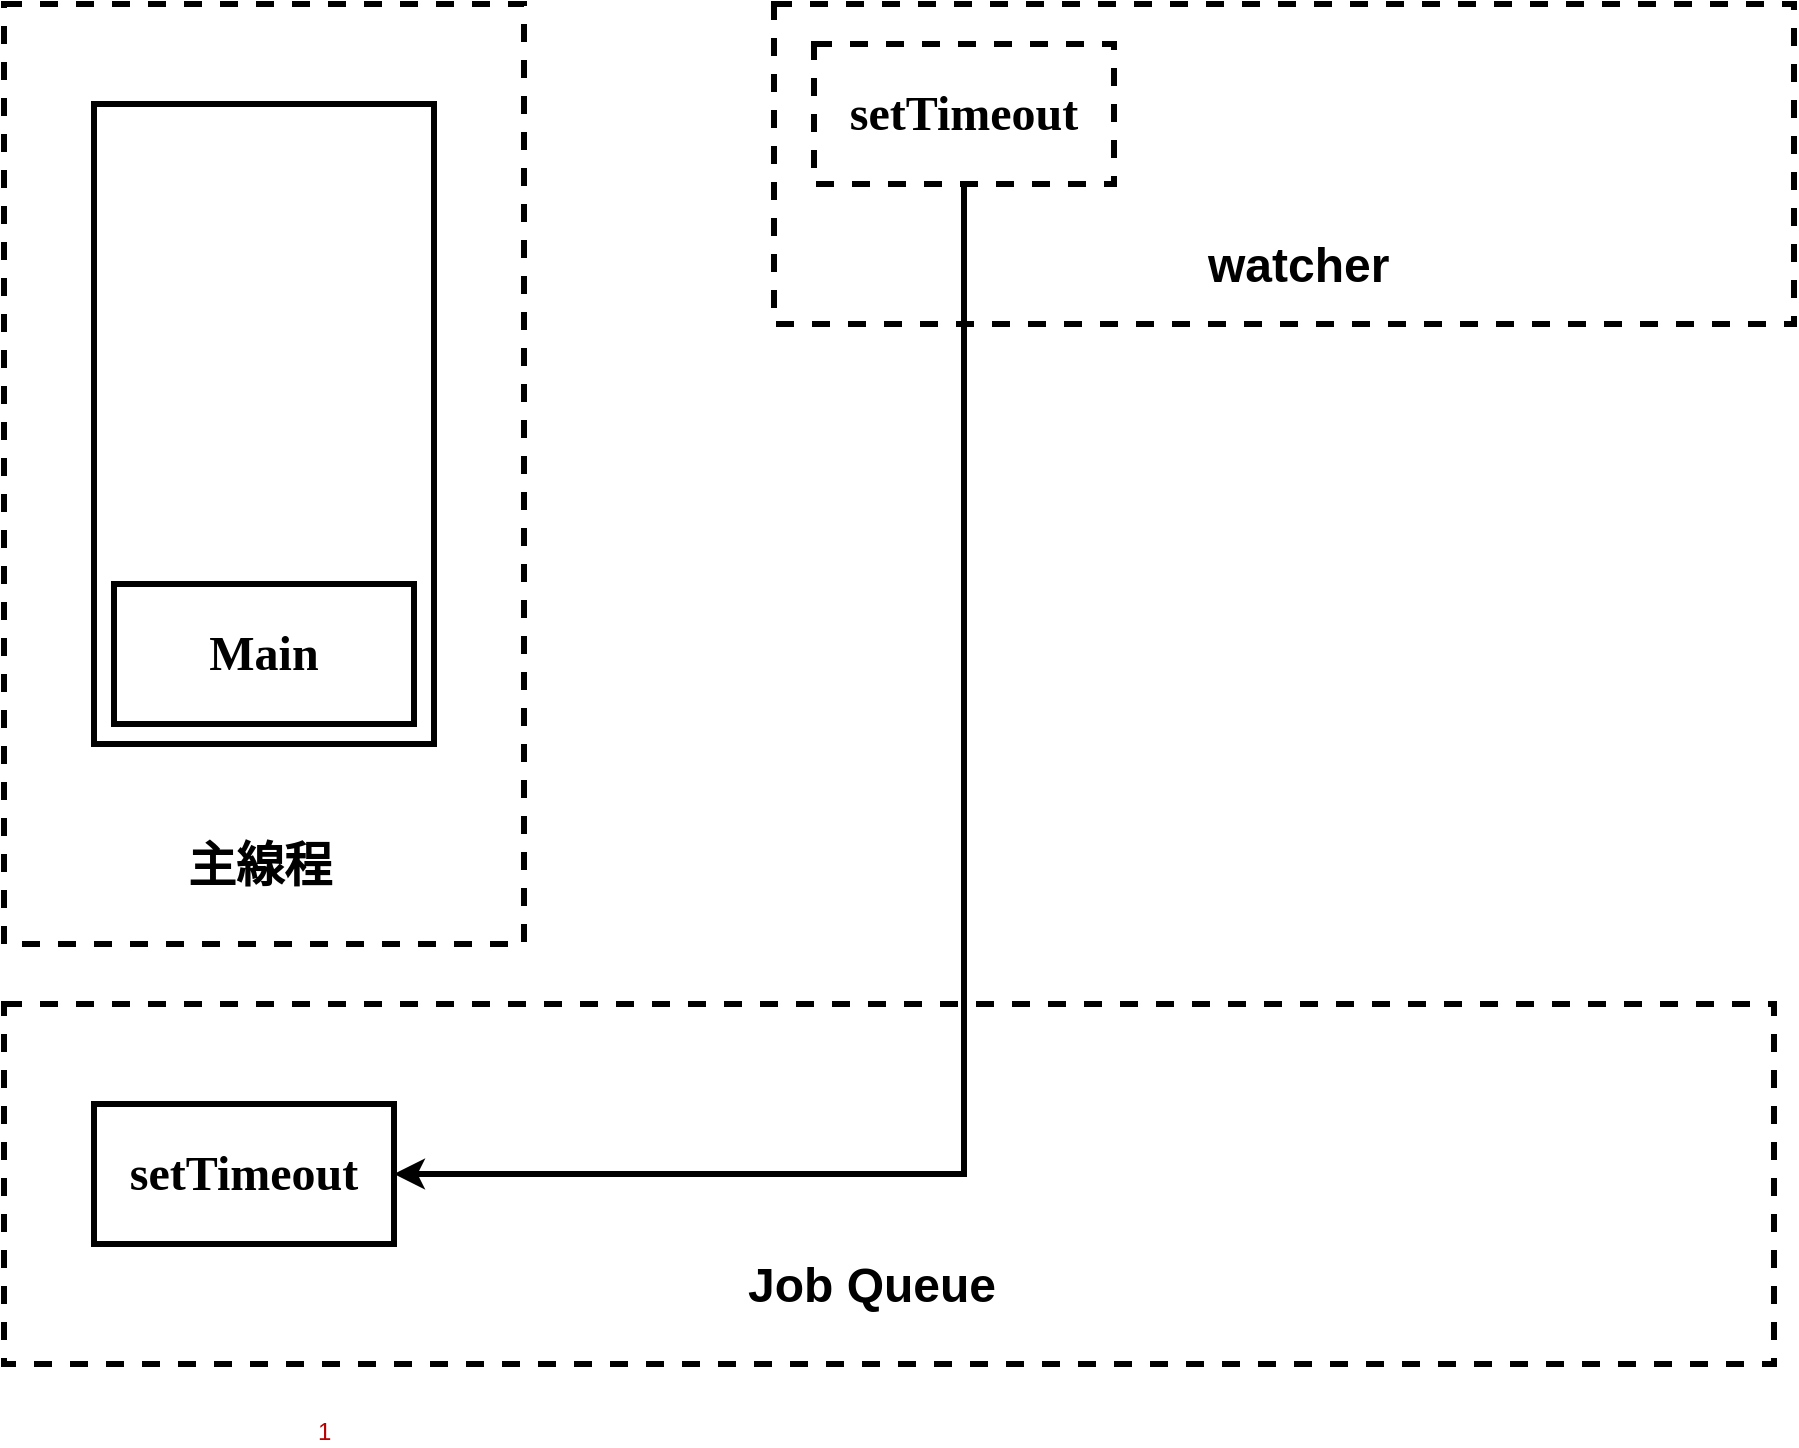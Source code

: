 <mxfile version="13.6.5">
    <diagram id="6hGFLwfOUW9BJ-s0fimq" name="Page-1">
        <mxGraphModel dx="780" dy="820" grid="1" gridSize="10" guides="1" tooltips="1" connect="1" arrows="1" fold="1" page="1" pageScale="1" pageWidth="1000" pageHeight="800" math="0" shadow="0">
            <root>
                <mxCell id="0"/>
                <mxCell id="1" parent="0"/>
                <mxCell id="152" value="" style="rounded=0;whiteSpace=wrap;html=1;strokeWidth=3;fillColor=none;dashed=1;" parent="1" vertex="1">
                    <mxGeometry x="75" y="70" width="260" height="470" as="geometry"/>
                </mxCell>
                <mxCell id="72" value="" style="rounded=0;whiteSpace=wrap;html=1;strokeWidth=3;fillColor=none;" parent="1" vertex="1">
                    <mxGeometry x="120" y="120" width="170" height="320" as="geometry"/>
                </mxCell>
                <mxCell id="138" value="Main" style="rounded=0;whiteSpace=wrap;html=1;fontFamily=微軟正黑體;fontSize=24;fontStyle=1;strokeWidth=3;shadow=0;glass=0;comic=0;" parent="1" vertex="1">
                    <mxGeometry x="130" y="360" width="150" height="70" as="geometry"/>
                </mxCell>
                <mxCell id="150" value="&lt;div style=&quot;text-align: center&quot;&gt;&lt;span style=&quot;font-size: 24px&quot;&gt;&lt;b&gt;主線程&lt;/b&gt;&lt;/span&gt;&lt;/div&gt;" style="text;whiteSpace=wrap;html=1;" parent="1" vertex="1">
                    <mxGeometry x="165" y="480" width="80" height="30" as="geometry"/>
                </mxCell>
                <mxCell id="153" value="" style="rounded=0;whiteSpace=wrap;html=1;strokeWidth=3;fillColor=none;dashed=1;" parent="1" vertex="1">
                    <mxGeometry x="460" y="70" width="510" height="160" as="geometry"/>
                </mxCell>
                <mxCell id="160" style="edgeStyle=orthogonalEdgeStyle;rounded=0;orthogonalLoop=1;jettySize=auto;html=1;exitX=0.5;exitY=1;exitDx=0;exitDy=0;entryX=1;entryY=0.5;entryDx=0;entryDy=0;strokeWidth=3;" edge="1" parent="1" source="154" target="159">
                    <mxGeometry relative="1" as="geometry"/>
                </mxCell>
                <mxCell id="154" value="setTimeout" style="rounded=0;whiteSpace=wrap;html=1;fontFamily=微軟正黑體;fontSize=24;fontStyle=1;strokeWidth=3;shadow=0;glass=0;comic=0;dashed=1;" parent="1" vertex="1">
                    <mxGeometry x="480" y="90" width="150" height="70" as="geometry"/>
                </mxCell>
                <mxCell id="155" value="&lt;div style=&quot;text-align: center&quot;&gt;&lt;span style=&quot;font-size: 24px&quot;&gt;&lt;b&gt;watcher&lt;/b&gt;&lt;/span&gt;&lt;/div&gt;" style="text;whiteSpace=wrap;html=1;" parent="1" vertex="1">
                    <mxGeometry x="675" y="180" width="80" height="30" as="geometry"/>
                </mxCell>
                <mxCell id="157" value="" style="rounded=0;whiteSpace=wrap;html=1;strokeWidth=3;fillColor=none;dashed=1;" parent="1" vertex="1">
                    <mxGeometry x="75" y="570" width="885" height="180" as="geometry"/>
                </mxCell>
                <mxCell id="158" value="&lt;div style=&quot;text-align: center&quot;&gt;&lt;span style=&quot;font-size: 24px&quot;&gt;&lt;b&gt;Job Queue&lt;/b&gt;&lt;/span&gt;&lt;/div&gt;" style="text;whiteSpace=wrap;html=1;" parent="1" vertex="1">
                    <mxGeometry x="445" y="690" width="145" height="30" as="geometry"/>
                </mxCell>
                <mxCell id="159" value="setTimeout" style="rounded=0;whiteSpace=wrap;html=1;fontFamily=微軟正黑體;fontSize=24;fontStyle=1;strokeWidth=3;shadow=0;glass=0;comic=0;" vertex="1" parent="1">
                    <mxGeometry x="120" y="620" width="150" height="70" as="geometry"/>
                </mxCell>
                <mxCell id="161" value="&lt;font color=&quot;rgba(0, 0, 0, 0)&quot;&gt;1&lt;/font&gt;" style="text;whiteSpace=wrap;html=1;" vertex="1" parent="1">
                    <mxGeometry x="230" y="770" width="550" height="20" as="geometry"/>
                </mxCell>
            </root>
        </mxGraphModel>
    </diagram>
</mxfile>
